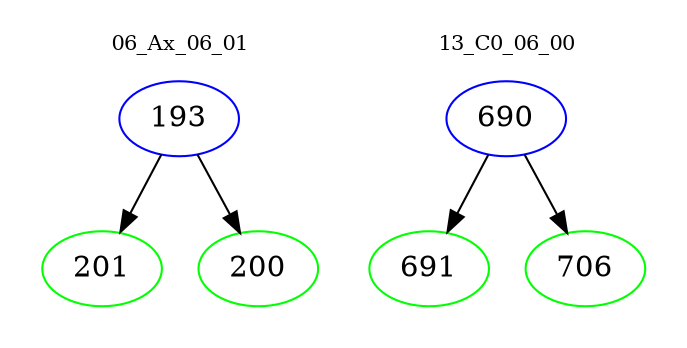 digraph{
subgraph cluster_0 {
color = white
label = "06_Ax_06_01";
fontsize=10;
T0_193 [label="193", color="blue"]
T0_193 -> T0_201 [color="black"]
T0_201 [label="201", color="green"]
T0_193 -> T0_200 [color="black"]
T0_200 [label="200", color="green"]
}
subgraph cluster_1 {
color = white
label = "13_C0_06_00";
fontsize=10;
T1_690 [label="690", color="blue"]
T1_690 -> T1_691 [color="black"]
T1_691 [label="691", color="green"]
T1_690 -> T1_706 [color="black"]
T1_706 [label="706", color="green"]
}
}
